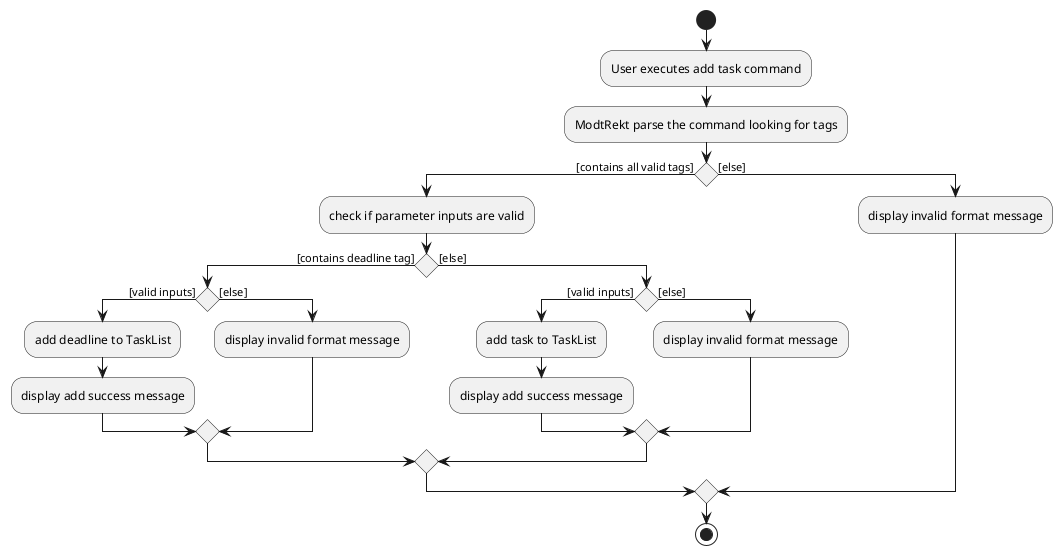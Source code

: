 @startuml
start
:User executes add task command;
:ModtRekt parse the command looking for tags;

'Since the beta syntax does not support placing the condition outside the
'diamond we place it as the true branch instead.

if () then ([contains all valid tags])
    :check if parameter inputs are valid;
    if () then ([contains deadline tag])
        if () then ([valid inputs])
            :add deadline to TaskList;
            :display add success message;
        else ([else])
            :display invalid format message;
            endif
    else ([else])
        if () then ([valid inputs])
            :add task to TaskList;
            :display add success message;
        else ([else])
            :display invalid format message;
            endif
    endif
    else ([else])
        :display invalid format message;
        endif
stop
@enduml
